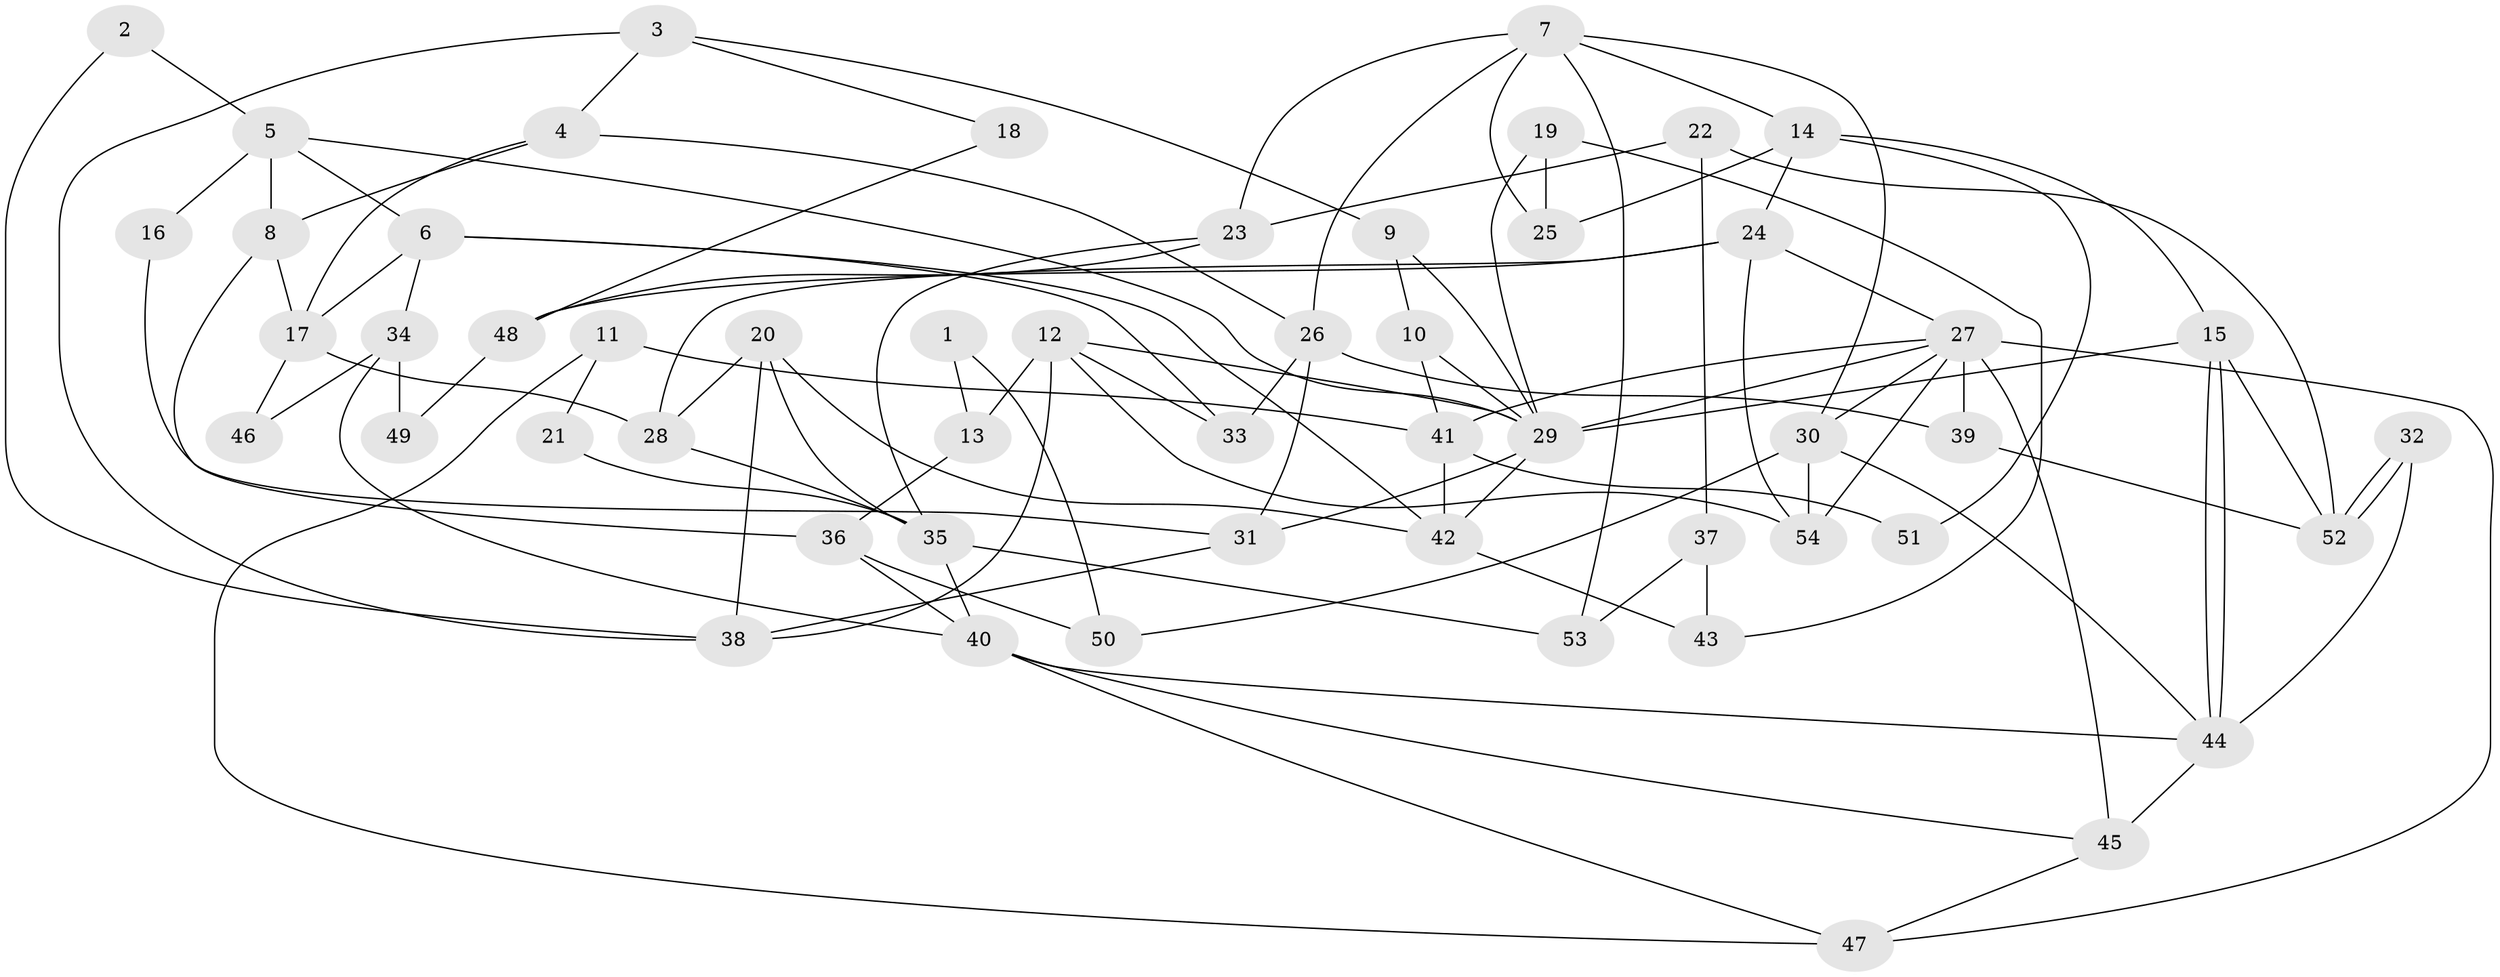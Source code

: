 // coarse degree distribution, {2: 0.22857142857142856, 4: 0.17142857142857143, 6: 0.08571428571428572, 5: 0.11428571428571428, 9: 0.05714285714285714, 3: 0.17142857142857143, 7: 0.11428571428571428, 10: 0.02857142857142857, 8: 0.02857142857142857}
// Generated by graph-tools (version 1.1) at 2025/52/02/27/25 19:52:02]
// undirected, 54 vertices, 108 edges
graph export_dot {
graph [start="1"]
  node [color=gray90,style=filled];
  1;
  2;
  3;
  4;
  5;
  6;
  7;
  8;
  9;
  10;
  11;
  12;
  13;
  14;
  15;
  16;
  17;
  18;
  19;
  20;
  21;
  22;
  23;
  24;
  25;
  26;
  27;
  28;
  29;
  30;
  31;
  32;
  33;
  34;
  35;
  36;
  37;
  38;
  39;
  40;
  41;
  42;
  43;
  44;
  45;
  46;
  47;
  48;
  49;
  50;
  51;
  52;
  53;
  54;
  1 -- 13;
  1 -- 50;
  2 -- 38;
  2 -- 5;
  3 -- 38;
  3 -- 4;
  3 -- 9;
  3 -- 18;
  4 -- 17;
  4 -- 26;
  4 -- 8;
  5 -- 6;
  5 -- 8;
  5 -- 16;
  5 -- 29;
  6 -- 42;
  6 -- 33;
  6 -- 17;
  6 -- 34;
  7 -- 23;
  7 -- 14;
  7 -- 25;
  7 -- 26;
  7 -- 30;
  7 -- 53;
  8 -- 17;
  8 -- 36;
  9 -- 29;
  9 -- 10;
  10 -- 29;
  10 -- 41;
  11 -- 41;
  11 -- 47;
  11 -- 21;
  12 -- 54;
  12 -- 29;
  12 -- 13;
  12 -- 33;
  12 -- 38;
  13 -- 36;
  14 -- 15;
  14 -- 24;
  14 -- 25;
  14 -- 51;
  15 -- 44;
  15 -- 44;
  15 -- 29;
  15 -- 52;
  16 -- 31;
  17 -- 28;
  17 -- 46;
  18 -- 48;
  19 -- 25;
  19 -- 29;
  19 -- 43;
  20 -- 38;
  20 -- 28;
  20 -- 35;
  20 -- 42;
  21 -- 35;
  22 -- 37;
  22 -- 52;
  22 -- 23;
  23 -- 35;
  23 -- 48;
  24 -- 54;
  24 -- 27;
  24 -- 28;
  24 -- 48;
  26 -- 39;
  26 -- 31;
  26 -- 33;
  27 -- 41;
  27 -- 30;
  27 -- 29;
  27 -- 39;
  27 -- 45;
  27 -- 47;
  27 -- 54;
  28 -- 35;
  29 -- 31;
  29 -- 42;
  30 -- 44;
  30 -- 50;
  30 -- 54;
  31 -- 38;
  32 -- 52;
  32 -- 52;
  32 -- 44;
  34 -- 40;
  34 -- 46;
  34 -- 49;
  35 -- 40;
  35 -- 53;
  36 -- 40;
  36 -- 50;
  37 -- 53;
  37 -- 43;
  39 -- 52;
  40 -- 44;
  40 -- 47;
  40 -- 45;
  41 -- 42;
  41 -- 51;
  42 -- 43;
  44 -- 45;
  45 -- 47;
  48 -- 49;
}
